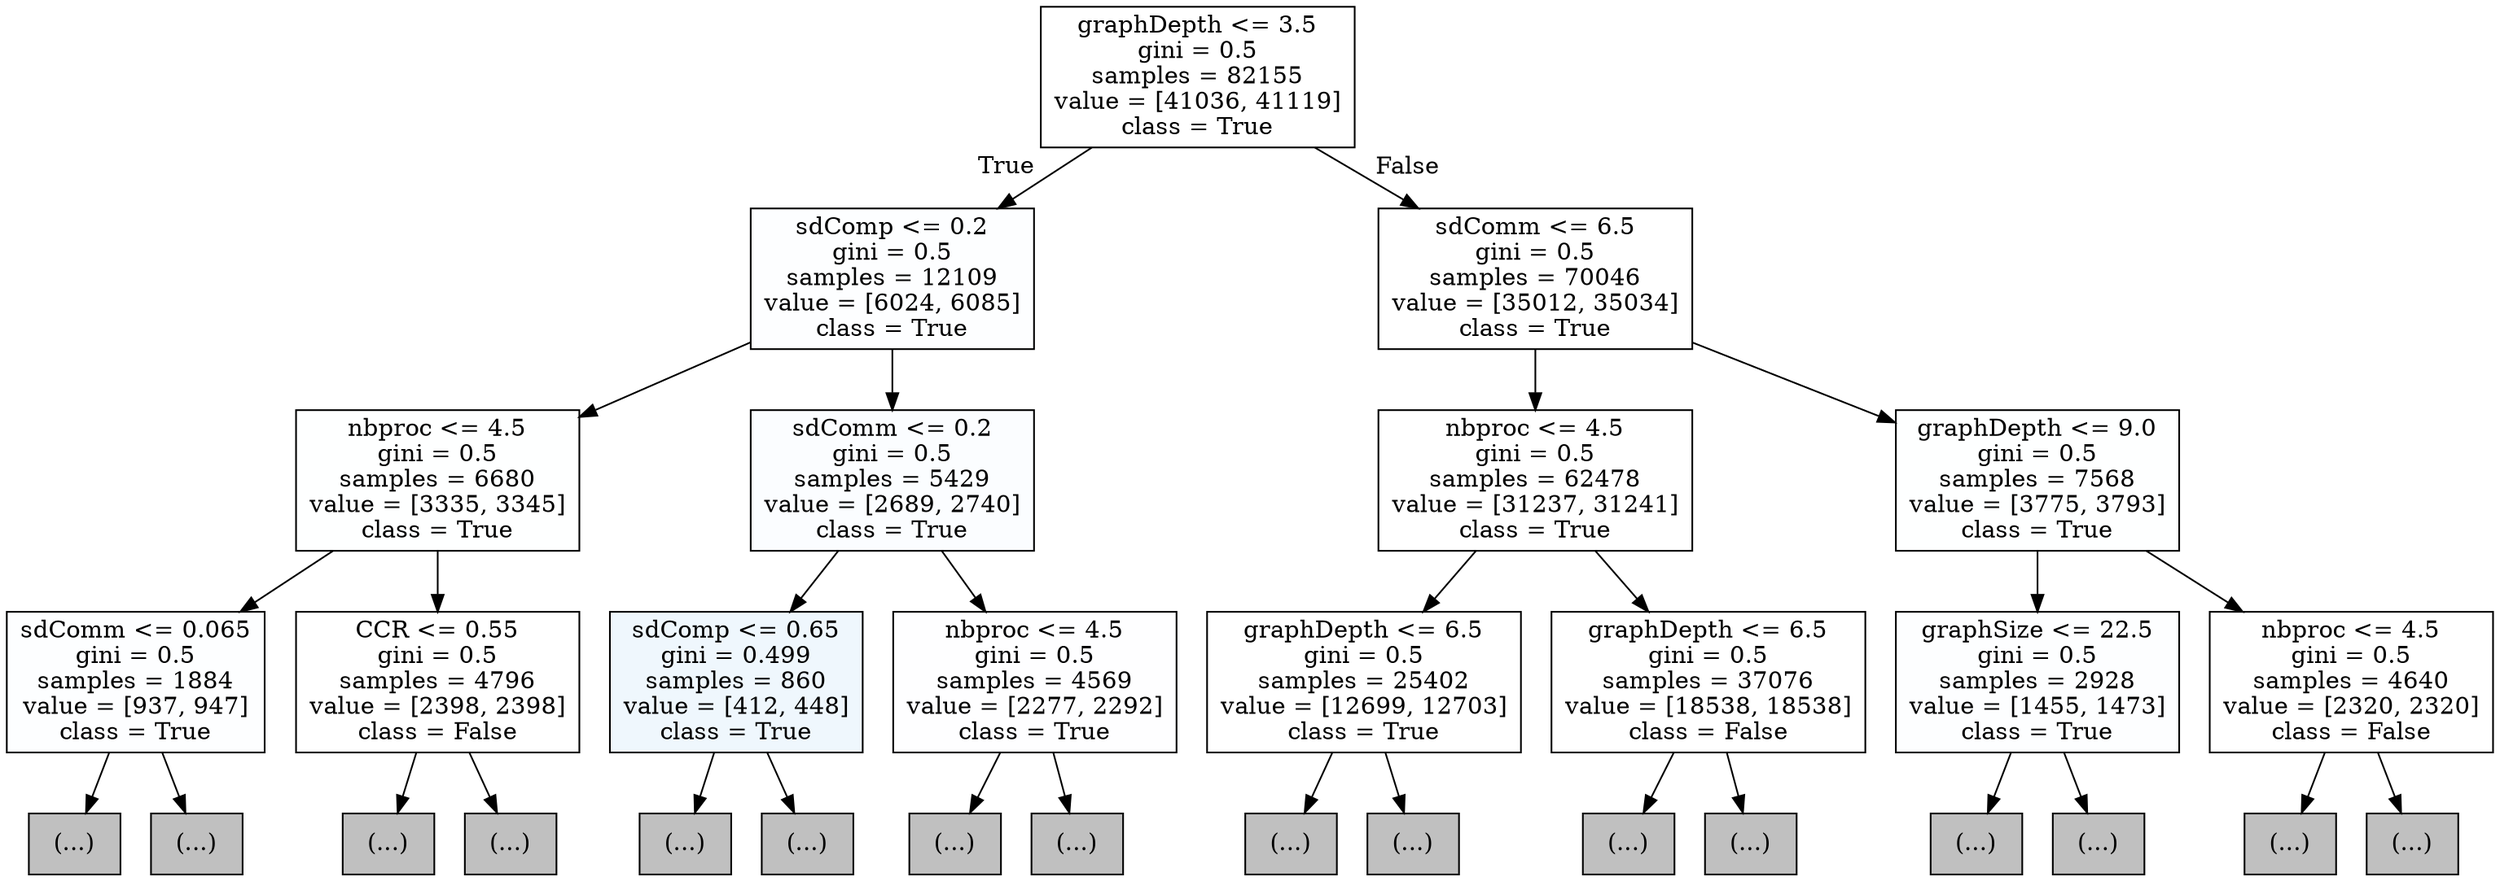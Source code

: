 digraph Tree {
node [shape=box, style="filled", color="black"] ;
0 [label="graphDepth <= 3.5\ngini = 0.5\nsamples = 82155\nvalue = [41036, 41119]\nclass = True", fillcolor="#ffffff"] ;
1 [label="sdComp <= 0.2\ngini = 0.5\nsamples = 12109\nvalue = [6024, 6085]\nclass = True", fillcolor="#fdfeff"] ;
0 -> 1 [labeldistance=2.5, labelangle=45, headlabel="True"] ;
2 [label="nbproc <= 4.5\ngini = 0.5\nsamples = 6680\nvalue = [3335, 3345]\nclass = True", fillcolor="#feffff"] ;
1 -> 2 ;
3 [label="sdComm <= 0.065\ngini = 0.5\nsamples = 1884\nvalue = [937, 947]\nclass = True", fillcolor="#fdfeff"] ;
2 -> 3 ;
4 [label="(...)", fillcolor="#C0C0C0"] ;
3 -> 4 ;
15 [label="(...)", fillcolor="#C0C0C0"] ;
3 -> 15 ;
26 [label="CCR <= 0.55\ngini = 0.5\nsamples = 4796\nvalue = [2398, 2398]\nclass = False", fillcolor="#ffffff"] ;
2 -> 26 ;
27 [label="(...)", fillcolor="#C0C0C0"] ;
26 -> 27 ;
44 [label="(...)", fillcolor="#C0C0C0"] ;
26 -> 44 ;
49 [label="sdComm <= 0.2\ngini = 0.5\nsamples = 5429\nvalue = [2689, 2740]\nclass = True", fillcolor="#fbfdff"] ;
1 -> 49 ;
50 [label="sdComp <= 0.65\ngini = 0.499\nsamples = 860\nvalue = [412, 448]\nclass = True", fillcolor="#eff7fd"] ;
49 -> 50 ;
51 [label="(...)", fillcolor="#C0C0C0"] ;
50 -> 51 ;
54 [label="(...)", fillcolor="#C0C0C0"] ;
50 -> 54 ;
57 [label="nbproc <= 4.5\ngini = 0.5\nsamples = 4569\nvalue = [2277, 2292]\nclass = True", fillcolor="#fefeff"] ;
49 -> 57 ;
58 [label="(...)", fillcolor="#C0C0C0"] ;
57 -> 58 ;
83 [label="(...)", fillcolor="#C0C0C0"] ;
57 -> 83 ;
108 [label="sdComm <= 6.5\ngini = 0.5\nsamples = 70046\nvalue = [35012, 35034]\nclass = True", fillcolor="#ffffff"] ;
0 -> 108 [labeldistance=2.5, labelangle=-45, headlabel="False"] ;
109 [label="nbproc <= 4.5\ngini = 0.5\nsamples = 62478\nvalue = [31237, 31241]\nclass = True", fillcolor="#ffffff"] ;
108 -> 109 ;
110 [label="graphDepth <= 6.5\ngini = 0.5\nsamples = 25402\nvalue = [12699, 12703]\nclass = True", fillcolor="#ffffff"] ;
109 -> 110 ;
111 [label="(...)", fillcolor="#C0C0C0"] ;
110 -> 111 ;
206 [label="(...)", fillcolor="#C0C0C0"] ;
110 -> 206 ;
443 [label="graphDepth <= 6.5\ngini = 0.5\nsamples = 37076\nvalue = [18538, 18538]\nclass = False", fillcolor="#ffffff"] ;
109 -> 443 ;
444 [label="(...)", fillcolor="#C0C0C0"] ;
443 -> 444 ;
539 [label="(...)", fillcolor="#C0C0C0"] ;
443 -> 539 ;
778 [label="graphDepth <= 9.0\ngini = 0.5\nsamples = 7568\nvalue = [3775, 3793]\nclass = True", fillcolor="#feffff"] ;
108 -> 778 ;
779 [label="graphSize <= 22.5\ngini = 0.5\nsamples = 2928\nvalue = [1455, 1473]\nclass = True", fillcolor="#fdfeff"] ;
778 -> 779 ;
780 [label="(...)", fillcolor="#C0C0C0"] ;
779 -> 780 ;
791 [label="(...)", fillcolor="#C0C0C0"] ;
779 -> 791 ;
814 [label="nbproc <= 4.5\ngini = 0.5\nsamples = 4640\nvalue = [2320, 2320]\nclass = False", fillcolor="#ffffff"] ;
778 -> 814 ;
815 [label="(...)", fillcolor="#C0C0C0"] ;
814 -> 815 ;
838 [label="(...)", fillcolor="#C0C0C0"] ;
814 -> 838 ;
}